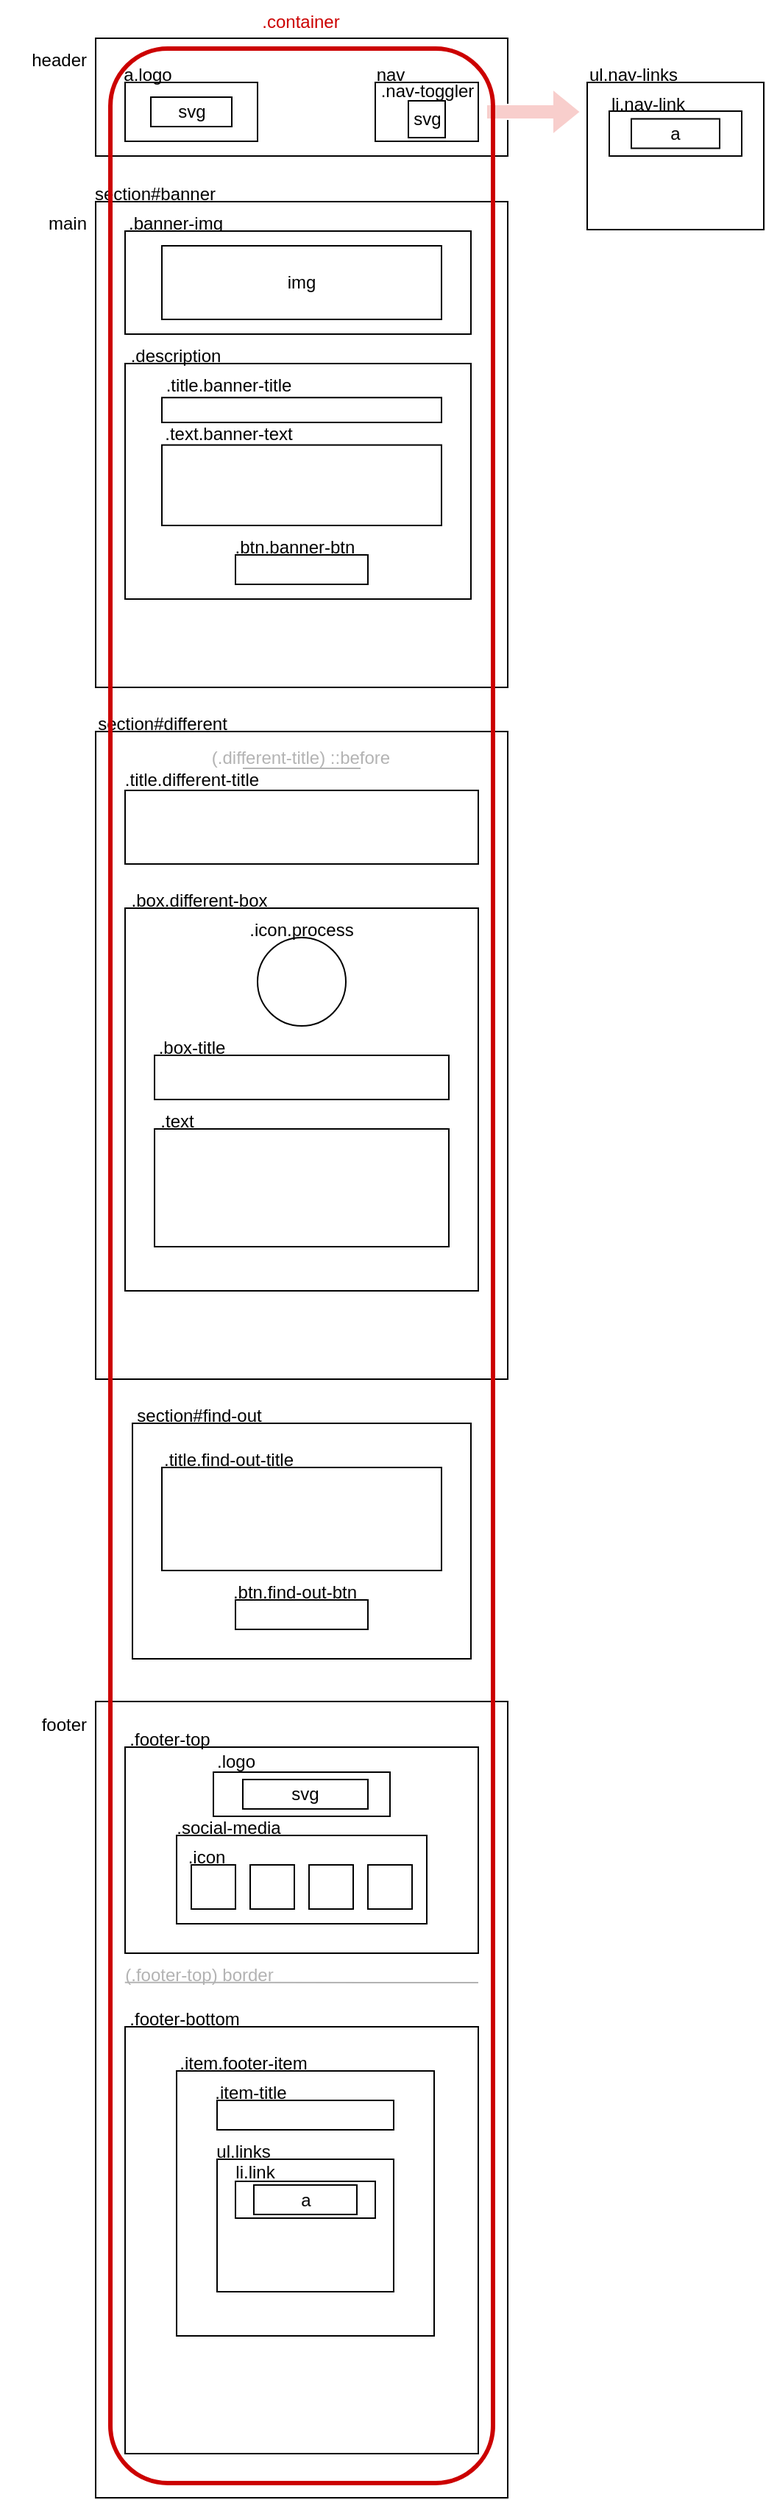 <mxfile version="21.8.2" type="device">
  <diagram name="第 1 页" id="Twhth6l01lcExw6QNPoq">
    <mxGraphModel dx="794" dy="464" grid="1" gridSize="10" guides="1" tooltips="1" connect="1" arrows="1" fold="1" page="1" pageScale="1" pageWidth="827" pageHeight="1169" math="0" shadow="0">
      <root>
        <mxCell id="0" />
        <mxCell id="1" parent="0" />
        <mxCell id="74Lp3a9hhMJhZLi8stWH-1" value="" style="rounded=0;whiteSpace=wrap;html=1;" parent="1" vertex="1">
          <mxGeometry x="205" y="39" width="280" height="80" as="geometry" />
        </mxCell>
        <mxCell id="74Lp3a9hhMJhZLi8stWH-2" value="" style="rounded=0;whiteSpace=wrap;html=1;" parent="1" vertex="1">
          <mxGeometry x="225" y="69" width="90" height="40" as="geometry" />
        </mxCell>
        <mxCell id="74Lp3a9hhMJhZLi8stWH-3" value="" style="rounded=0;whiteSpace=wrap;html=1;" parent="1" vertex="1">
          <mxGeometry x="395" y="69" width="70" height="40" as="geometry" />
        </mxCell>
        <mxCell id="74Lp3a9hhMJhZLi8stWH-4" value="a.logo" style="text;html=1;align=center;verticalAlign=middle;resizable=0;points=[];autosize=1;strokeColor=none;fillColor=none;" parent="1" vertex="1">
          <mxGeometry x="210" y="49" width="60" height="30" as="geometry" />
        </mxCell>
        <mxCell id="74Lp3a9hhMJhZLi8stWH-5" value=".nav-toggler" style="text;html=1;align=center;verticalAlign=middle;resizable=0;points=[];autosize=1;strokeColor=none;fillColor=none;" parent="1" vertex="1">
          <mxGeometry x="385" y="60" width="90" height="30" as="geometry" />
        </mxCell>
        <mxCell id="74Lp3a9hhMJhZLi8stWH-6" value="header" style="text;html=1;align=right;verticalAlign=middle;resizable=0;points=[];autosize=1;strokeColor=none;fillColor=none;" parent="1" vertex="1">
          <mxGeometry x="140" y="39" width="60" height="30" as="geometry" />
        </mxCell>
        <mxCell id="74Lp3a9hhMJhZLi8stWH-7" value="" style="rounded=0;whiteSpace=wrap;html=1;" parent="1" vertex="1">
          <mxGeometry x="205" y="150" width="280" height="330" as="geometry" />
        </mxCell>
        <mxCell id="74Lp3a9hhMJhZLi8stWH-9" value=".banner-img" style="text;html=1;align=center;verticalAlign=middle;resizable=0;points=[];autosize=1;strokeColor=none;fillColor=none;" parent="1" vertex="1">
          <mxGeometry x="214" y="150" width="90" height="30" as="geometry" />
        </mxCell>
        <mxCell id="74Lp3a9hhMJhZLi8stWH-11" value="" style="rounded=0;whiteSpace=wrap;html=1;" parent="1" vertex="1">
          <mxGeometry x="225" y="260" width="235" height="160" as="geometry" />
        </mxCell>
        <mxCell id="74Lp3a9hhMJhZLi8stWH-12" value="section#banner" style="text;html=1;align=center;verticalAlign=middle;resizable=0;points=[];autosize=1;strokeColor=none;fillColor=none;" parent="1" vertex="1">
          <mxGeometry x="190" y="130" width="110" height="30" as="geometry" />
        </mxCell>
        <mxCell id="74Lp3a9hhMJhZLi8stWH-13" value="" style="rounded=0;whiteSpace=wrap;html=1;" parent="1" vertex="1">
          <mxGeometry x="250" y="283.13" width="190" height="16.87" as="geometry" />
        </mxCell>
        <mxCell id="74Lp3a9hhMJhZLi8stWH-14" value=".title.banner-title" style="text;html=1;align=center;verticalAlign=middle;resizable=0;points=[];autosize=1;strokeColor=none;fillColor=none;" parent="1" vertex="1">
          <mxGeometry x="240" y="260" width="110" height="30" as="geometry" />
        </mxCell>
        <mxCell id="74Lp3a9hhMJhZLi8stWH-15" value="" style="rounded=0;whiteSpace=wrap;html=1;" parent="1" vertex="1">
          <mxGeometry x="250" y="315.33" width="190" height="54.67" as="geometry" />
        </mxCell>
        <mxCell id="74Lp3a9hhMJhZLi8stWH-17" value=".text.banner-text" style="text;html=1;align=center;verticalAlign=middle;resizable=0;points=[];autosize=1;strokeColor=none;fillColor=none;" parent="1" vertex="1">
          <mxGeometry x="240" y="293" width="110" height="30" as="geometry" />
        </mxCell>
        <mxCell id="74Lp3a9hhMJhZLi8stWH-18" value="" style="rounded=0;whiteSpace=wrap;html=1;" parent="1" vertex="1">
          <mxGeometry x="300" y="390" width="90" height="20" as="geometry" />
        </mxCell>
        <mxCell id="74Lp3a9hhMJhZLi8stWH-20" value=".btn.banner-btn" style="text;html=1;align=center;verticalAlign=middle;resizable=0;points=[];autosize=1;strokeColor=none;fillColor=none;" parent="1" vertex="1">
          <mxGeometry x="290" y="370" width="100" height="30" as="geometry" />
        </mxCell>
        <mxCell id="74Lp3a9hhMJhZLi8stWH-21" value="" style="rounded=0;whiteSpace=wrap;html=1;" parent="1" vertex="1">
          <mxGeometry x="205" y="510" width="280" height="440" as="geometry" />
        </mxCell>
        <mxCell id="74Lp3a9hhMJhZLi8stWH-22" value="section#different" style="text;html=1;align=center;verticalAlign=middle;resizable=0;points=[];autosize=1;strokeColor=none;fillColor=none;" parent="1" vertex="1">
          <mxGeometry x="195" y="490" width="110" height="30" as="geometry" />
        </mxCell>
        <mxCell id="74Lp3a9hhMJhZLi8stWH-23" value="" style="rounded=0;whiteSpace=wrap;html=1;" parent="1" vertex="1">
          <mxGeometry x="225" y="170" width="235" height="70" as="geometry" />
        </mxCell>
        <mxCell id="74Lp3a9hhMJhZLi8stWH-25" value="" style="rounded=0;whiteSpace=wrap;html=1;" parent="1" vertex="1">
          <mxGeometry x="225" y="550" width="240" height="50" as="geometry" />
        </mxCell>
        <mxCell id="74Lp3a9hhMJhZLi8stWH-27" value="" style="endArrow=none;html=1;rounded=0;" parent="1" source="74Lp3a9hhMJhZLi8stWH-25" edge="1">
          <mxGeometry width="50" height="50" relative="1" as="geometry">
            <mxPoint x="405" y="600" as="sourcePoint" />
            <mxPoint x="455" y="550" as="targetPoint" />
          </mxGeometry>
        </mxCell>
        <mxCell id="74Lp3a9hhMJhZLi8stWH-29" value="" style="endArrow=none;html=1;rounded=0;strokeColor=#B3B3B3;" parent="1" edge="1">
          <mxGeometry width="50" height="50" relative="1" as="geometry">
            <mxPoint x="305" y="535" as="sourcePoint" />
            <mxPoint x="385" y="535" as="targetPoint" />
          </mxGeometry>
        </mxCell>
        <mxCell id="74Lp3a9hhMJhZLi8stWH-30" value=".title.different-title" style="text;html=1;align=center;verticalAlign=middle;resizable=0;points=[];autosize=1;strokeColor=none;fillColor=none;" parent="1" vertex="1">
          <mxGeometry x="215" y="528" width="110" height="30" as="geometry" />
        </mxCell>
        <mxCell id="74Lp3a9hhMJhZLi8stWH-31" value="&lt;font&gt;(.different-title) ::before&lt;/font&gt;" style="text;html=1;align=center;verticalAlign=middle;resizable=0;points=[];autosize=1;strokeColor=none;fillColor=none;fontColor=#B3B3B3;" parent="1" vertex="1">
          <mxGeometry x="274" y="513" width="140" height="30" as="geometry" />
        </mxCell>
        <mxCell id="74Lp3a9hhMJhZLi8stWH-32" value="" style="rounded=0;whiteSpace=wrap;html=1;" parent="1" vertex="1">
          <mxGeometry x="225" y="630" width="240" height="260" as="geometry" />
        </mxCell>
        <mxCell id="74Lp3a9hhMJhZLi8stWH-33" value=".box.different-box" style="text;html=1;align=center;verticalAlign=middle;resizable=0;points=[];autosize=1;strokeColor=none;fillColor=none;" parent="1" vertex="1">
          <mxGeometry x="215" y="610" width="120" height="30" as="geometry" />
        </mxCell>
        <mxCell id="74Lp3a9hhMJhZLi8stWH-34" value="" style="ellipse;whiteSpace=wrap;html=1;aspect=fixed;" parent="1" vertex="1">
          <mxGeometry x="315" y="650" width="60" height="60" as="geometry" />
        </mxCell>
        <mxCell id="74Lp3a9hhMJhZLi8stWH-35" value=".icon.process" style="text;html=1;strokeColor=none;fillColor=none;align=center;verticalAlign=middle;whiteSpace=wrap;rounded=0;" parent="1" vertex="1">
          <mxGeometry x="315" y="630" width="60" height="30" as="geometry" />
        </mxCell>
        <mxCell id="74Lp3a9hhMJhZLi8stWH-37" value="" style="rounded=0;whiteSpace=wrap;html=1;" parent="1" vertex="1">
          <mxGeometry x="245" y="730" width="200" height="30" as="geometry" />
        </mxCell>
        <mxCell id="74Lp3a9hhMJhZLi8stWH-38" value=".box-title" style="text;html=1;align=center;verticalAlign=middle;resizable=0;points=[];autosize=1;strokeColor=none;fillColor=none;" parent="1" vertex="1">
          <mxGeometry x="235" y="710" width="70" height="30" as="geometry" />
        </mxCell>
        <mxCell id="74Lp3a9hhMJhZLi8stWH-39" value="" style="rounded=0;whiteSpace=wrap;html=1;" parent="1" vertex="1">
          <mxGeometry x="245" y="780" width="200" height="80" as="geometry" />
        </mxCell>
        <mxCell id="74Lp3a9hhMJhZLi8stWH-40" value=".text" style="text;html=1;align=center;verticalAlign=middle;resizable=0;points=[];autosize=1;strokeColor=none;fillColor=none;" parent="1" vertex="1">
          <mxGeometry x="235" y="760" width="50" height="30" as="geometry" />
        </mxCell>
        <mxCell id="74Lp3a9hhMJhZLi8stWH-43" value="" style="rounded=0;whiteSpace=wrap;html=1;" parent="1" vertex="1">
          <mxGeometry x="230" y="980" width="230" height="160" as="geometry" />
        </mxCell>
        <mxCell id="74Lp3a9hhMJhZLi8stWH-44" value="section#find-out" style="text;html=1;align=center;verticalAlign=middle;resizable=0;points=[];autosize=1;strokeColor=none;fillColor=none;" parent="1" vertex="1">
          <mxGeometry x="220" y="960" width="110" height="30" as="geometry" />
        </mxCell>
        <mxCell id="74Lp3a9hhMJhZLi8stWH-45" value="" style="rounded=0;whiteSpace=wrap;html=1;" parent="1" vertex="1">
          <mxGeometry x="250" y="1010" width="190" height="70" as="geometry" />
        </mxCell>
        <mxCell id="74Lp3a9hhMJhZLi8stWH-46" value=".title.find-out-title" style="text;html=1;align=center;verticalAlign=middle;resizable=0;points=[];autosize=1;strokeColor=none;fillColor=none;" parent="1" vertex="1">
          <mxGeometry x="240" y="990" width="110" height="30" as="geometry" />
        </mxCell>
        <mxCell id="74Lp3a9hhMJhZLi8stWH-47" value="" style="rounded=0;whiteSpace=wrap;html=1;" parent="1" vertex="1">
          <mxGeometry x="300" y="1100" width="90" height="20" as="geometry" />
        </mxCell>
        <mxCell id="74Lp3a9hhMJhZLi8stWH-48" value=".btn.find-out-btn" style="text;html=1;align=center;verticalAlign=middle;resizable=0;points=[];autosize=1;strokeColor=none;fillColor=none;" parent="1" vertex="1">
          <mxGeometry x="285" y="1080" width="110" height="30" as="geometry" />
        </mxCell>
        <mxCell id="74Lp3a9hhMJhZLi8stWH-49" value="" style="rounded=0;whiteSpace=wrap;html=1;" parent="1" vertex="1">
          <mxGeometry x="205" y="1169" width="280" height="541" as="geometry" />
        </mxCell>
        <mxCell id="74Lp3a9hhMJhZLi8stWH-50" value="footer" style="text;html=1;align=right;verticalAlign=middle;resizable=0;points=[];autosize=1;strokeColor=none;fillColor=none;" parent="1" vertex="1">
          <mxGeometry x="150" y="1170" width="50" height="30" as="geometry" />
        </mxCell>
        <mxCell id="74Lp3a9hhMJhZLi8stWH-51" value="" style="rounded=0;whiteSpace=wrap;html=1;" parent="1" vertex="1">
          <mxGeometry x="225" y="1200" width="240" height="140" as="geometry" />
        </mxCell>
        <mxCell id="74Lp3a9hhMJhZLi8stWH-52" value=".footer-top" style="text;html=1;align=center;verticalAlign=middle;resizable=0;points=[];autosize=1;strokeColor=none;fillColor=none;" parent="1" vertex="1">
          <mxGeometry x="215" y="1180" width="80" height="30" as="geometry" />
        </mxCell>
        <mxCell id="74Lp3a9hhMJhZLi8stWH-53" value="" style="rounded=0;whiteSpace=wrap;html=1;" parent="1" vertex="1">
          <mxGeometry x="285" y="1217" width="120" height="30" as="geometry" />
        </mxCell>
        <mxCell id="74Lp3a9hhMJhZLi8stWH-54" value="" style="rounded=0;whiteSpace=wrap;html=1;" parent="1" vertex="1">
          <mxGeometry x="260" y="1260" width="170" height="60" as="geometry" />
        </mxCell>
        <mxCell id="74Lp3a9hhMJhZLi8stWH-55" value="" style="rounded=0;whiteSpace=wrap;html=1;" parent="1" vertex="1">
          <mxGeometry x="270" y="1280" width="30" height="30" as="geometry" />
        </mxCell>
        <mxCell id="74Lp3a9hhMJhZLi8stWH-56" value="" style="rounded=0;whiteSpace=wrap;html=1;" parent="1" vertex="1">
          <mxGeometry x="310" y="1280" width="30" height="30" as="geometry" />
        </mxCell>
        <mxCell id="74Lp3a9hhMJhZLi8stWH-57" value="" style="rounded=0;whiteSpace=wrap;html=1;" parent="1" vertex="1">
          <mxGeometry x="350" y="1280" width="30" height="30" as="geometry" />
        </mxCell>
        <mxCell id="74Lp3a9hhMJhZLi8stWH-58" value="" style="rounded=0;whiteSpace=wrap;html=1;" parent="1" vertex="1">
          <mxGeometry x="390" y="1280" width="30" height="30" as="geometry" />
        </mxCell>
        <mxCell id="74Lp3a9hhMJhZLi8stWH-59" value=".logo" style="text;html=1;align=center;verticalAlign=middle;resizable=0;points=[];autosize=1;strokeColor=none;fillColor=none;" parent="1" vertex="1">
          <mxGeometry x="275" y="1195" width="50" height="30" as="geometry" />
        </mxCell>
        <mxCell id="74Lp3a9hhMJhZLi8stWH-60" value=".social-media" style="text;html=1;align=center;verticalAlign=middle;resizable=0;points=[];autosize=1;strokeColor=none;fillColor=none;" parent="1" vertex="1">
          <mxGeometry x="250" y="1240" width="90" height="30" as="geometry" />
        </mxCell>
        <mxCell id="74Lp3a9hhMJhZLi8stWH-61" value=".icon" style="text;html=1;align=center;verticalAlign=middle;resizable=0;points=[];autosize=1;strokeColor=none;fillColor=none;" parent="1" vertex="1">
          <mxGeometry x="255" y="1260" width="50" height="30" as="geometry" />
        </mxCell>
        <mxCell id="74Lp3a9hhMJhZLi8stWH-62" value="" style="endArrow=none;html=1;rounded=0;strokeColor=#B3B3B3;exitX=0.071;exitY=0.646;exitDx=0;exitDy=0;exitPerimeter=0;" parent="1" edge="1">
          <mxGeometry width="50" height="50" relative="1" as="geometry">
            <mxPoint x="224.88" y="1359.906" as="sourcePoint" />
            <mxPoint x="465" y="1360" as="targetPoint" />
          </mxGeometry>
        </mxCell>
        <mxCell id="74Lp3a9hhMJhZLi8stWH-66" value="(.footer-top) border" style="text;html=1;align=center;verticalAlign=middle;resizable=0;points=[];autosize=1;strokeColor=none;fillColor=none;fontColor=#B3B3B3;" parent="1" vertex="1">
          <mxGeometry x="215" y="1340" width="120" height="30" as="geometry" />
        </mxCell>
        <mxCell id="74Lp3a9hhMJhZLi8stWH-67" value="" style="rounded=0;whiteSpace=wrap;html=1;" parent="1" vertex="1">
          <mxGeometry x="225" y="1390" width="240" height="290" as="geometry" />
        </mxCell>
        <mxCell id="74Lp3a9hhMJhZLi8stWH-68" value=".footer-bottom" style="text;html=1;align=center;verticalAlign=middle;resizable=0;points=[];autosize=1;strokeColor=none;fillColor=none;" parent="1" vertex="1">
          <mxGeometry x="215" y="1370" width="100" height="30" as="geometry" />
        </mxCell>
        <mxCell id="74Lp3a9hhMJhZLi8stWH-69" value="" style="rounded=0;whiteSpace=wrap;html=1;" parent="1" vertex="1">
          <mxGeometry x="260" y="1420" width="175" height="180" as="geometry" />
        </mxCell>
        <mxCell id="74Lp3a9hhMJhZLi8stWH-70" value=".item.footer-item" style="text;html=1;align=center;verticalAlign=middle;resizable=0;points=[];autosize=1;strokeColor=none;fillColor=none;" parent="1" vertex="1">
          <mxGeometry x="250" y="1400" width="110" height="30" as="geometry" />
        </mxCell>
        <mxCell id="74Lp3a9hhMJhZLi8stWH-71" value="" style="rounded=0;whiteSpace=wrap;html=1;" parent="1" vertex="1">
          <mxGeometry x="287.5" y="1440" width="120" height="20" as="geometry" />
        </mxCell>
        <mxCell id="74Lp3a9hhMJhZLi8stWH-72" value=".item-title" style="text;html=1;align=center;verticalAlign=middle;resizable=0;points=[];autosize=1;strokeColor=none;fillColor=none;" parent="1" vertex="1">
          <mxGeometry x="275" y="1420" width="70" height="30" as="geometry" />
        </mxCell>
        <mxCell id="74Lp3a9hhMJhZLi8stWH-73" value="" style="rounded=0;whiteSpace=wrap;html=1;" parent="1" vertex="1">
          <mxGeometry x="287.5" y="1480" width="120" height="90" as="geometry" />
        </mxCell>
        <mxCell id="74Lp3a9hhMJhZLi8stWH-75" value="ul.links" style="text;html=1;align=center;verticalAlign=middle;resizable=0;points=[];autosize=1;strokeColor=none;fillColor=none;" parent="1" vertex="1">
          <mxGeometry x="275" y="1460" width="60" height="30" as="geometry" />
        </mxCell>
        <mxCell id="74Lp3a9hhMJhZLi8stWH-76" value="" style="rounded=0;whiteSpace=wrap;html=1;" parent="1" vertex="1">
          <mxGeometry x="300" y="1495" width="95" height="25" as="geometry" />
        </mxCell>
        <mxCell id="74Lp3a9hhMJhZLi8stWH-77" value="li.link" style="text;html=1;align=center;verticalAlign=middle;resizable=0;points=[];autosize=1;strokeColor=none;fillColor=none;" parent="1" vertex="1">
          <mxGeometry x="287.5" y="1474" width="50" height="30" as="geometry" />
        </mxCell>
        <mxCell id="74Lp3a9hhMJhZLi8stWH-78" value="" style="rounded=0;whiteSpace=wrap;html=1;" parent="1" vertex="1">
          <mxGeometry x="539" y="69" width="120" height="100" as="geometry" />
        </mxCell>
        <mxCell id="74Lp3a9hhMJhZLi8stWH-79" value="svg" style="rounded=0;whiteSpace=wrap;html=1;" parent="1" vertex="1">
          <mxGeometry x="242.5" y="79" width="55" height="20" as="geometry" />
        </mxCell>
        <mxCell id="74Lp3a9hhMJhZLi8stWH-80" value="svg" style="rounded=0;whiteSpace=wrap;html=1;" parent="1" vertex="1">
          <mxGeometry x="305" y="1222" width="85" height="20" as="geometry" />
        </mxCell>
        <mxCell id="74Lp3a9hhMJhZLi8stWH-83" value="" style="shape=flexArrow;endArrow=classic;html=1;rounded=0;fillColor=#f8cecc;strokeColor=#FFFFFF;" parent="1" edge="1">
          <mxGeometry width="50" height="50" relative="1" as="geometry">
            <mxPoint x="470" y="89" as="sourcePoint" />
            <mxPoint x="535" y="89" as="targetPoint" />
          </mxGeometry>
        </mxCell>
        <mxCell id="74Lp3a9hhMJhZLi8stWH-84" value="ul.nav-links" style="text;html=1;align=center;verticalAlign=middle;resizable=0;points=[];autosize=1;strokeColor=none;fillColor=none;" parent="1" vertex="1">
          <mxGeometry x="530" y="49" width="80" height="30" as="geometry" />
        </mxCell>
        <mxCell id="74Lp3a9hhMJhZLi8stWH-85" value="nav" style="text;html=1;align=center;verticalAlign=middle;resizable=0;points=[];autosize=1;strokeColor=none;fillColor=none;" parent="1" vertex="1">
          <mxGeometry x="385" y="49" width="40" height="30" as="geometry" />
        </mxCell>
        <mxCell id="74Lp3a9hhMJhZLi8stWH-86" value="svg" style="rounded=0;whiteSpace=wrap;html=1;" parent="1" vertex="1">
          <mxGeometry x="417.5" y="81.5" width="25" height="25" as="geometry" />
        </mxCell>
        <mxCell id="74Lp3a9hhMJhZLi8stWH-87" value="" style="rounded=0;whiteSpace=wrap;html=1;" parent="1" vertex="1">
          <mxGeometry x="554" y="88.5" width="90" height="30.5" as="geometry" />
        </mxCell>
        <mxCell id="74Lp3a9hhMJhZLi8stWH-88" value="li.nav-link" style="text;html=1;align=center;verticalAlign=middle;resizable=0;points=[];autosize=1;strokeColor=none;fillColor=none;" parent="1" vertex="1">
          <mxGeometry x="545" y="69" width="70" height="30" as="geometry" />
        </mxCell>
        <mxCell id="74Lp3a9hhMJhZLi8stWH-89" value="a" style="rounded=0;whiteSpace=wrap;html=1;" parent="1" vertex="1">
          <mxGeometry x="569" y="93.75" width="60" height="20" as="geometry" />
        </mxCell>
        <mxCell id="74Lp3a9hhMJhZLi8stWH-90" value="a" style="rounded=0;whiteSpace=wrap;html=1;" parent="1" vertex="1">
          <mxGeometry x="312.5" y="1497.5" width="70" height="20" as="geometry" />
        </mxCell>
        <mxCell id="74Lp3a9hhMJhZLi8stWH-93" value="" style="rounded=1;whiteSpace=wrap;html=1;fillColor=none;strokeColor=#CC0000;strokeWidth=3;" parent="1" vertex="1">
          <mxGeometry x="215" y="46" width="260" height="1654" as="geometry" />
        </mxCell>
        <mxCell id="74Lp3a9hhMJhZLi8stWH-94" value=".container" style="text;html=1;align=center;verticalAlign=middle;resizable=0;points=[];autosize=1;strokeColor=none;fillColor=none;fontColor=#CC0000;" parent="1" vertex="1">
          <mxGeometry x="304" y="13" width="80" height="30" as="geometry" />
        </mxCell>
        <mxCell id="I3ZgkDx3BSZWgENra0iw-1" value="main" style="text;html=1;align=right;verticalAlign=middle;resizable=0;points=[];autosize=1;strokeColor=none;fillColor=none;" parent="1" vertex="1">
          <mxGeometry x="150" y="150" width="50" height="30" as="geometry" />
        </mxCell>
        <mxCell id="JElRtoSjF1ATfcJIOVnm-3" value=".description" style="text;html=1;align=center;verticalAlign=middle;resizable=0;points=[];autosize=1;strokeColor=none;fillColor=none;" parent="1" vertex="1">
          <mxGeometry x="219" y="240" width="80" height="30" as="geometry" />
        </mxCell>
        <mxCell id="JElRtoSjF1ATfcJIOVnm-4" value="img" style="rounded=0;whiteSpace=wrap;html=1;" parent="1" vertex="1">
          <mxGeometry x="250" y="180" width="190" height="50" as="geometry" />
        </mxCell>
      </root>
    </mxGraphModel>
  </diagram>
</mxfile>
